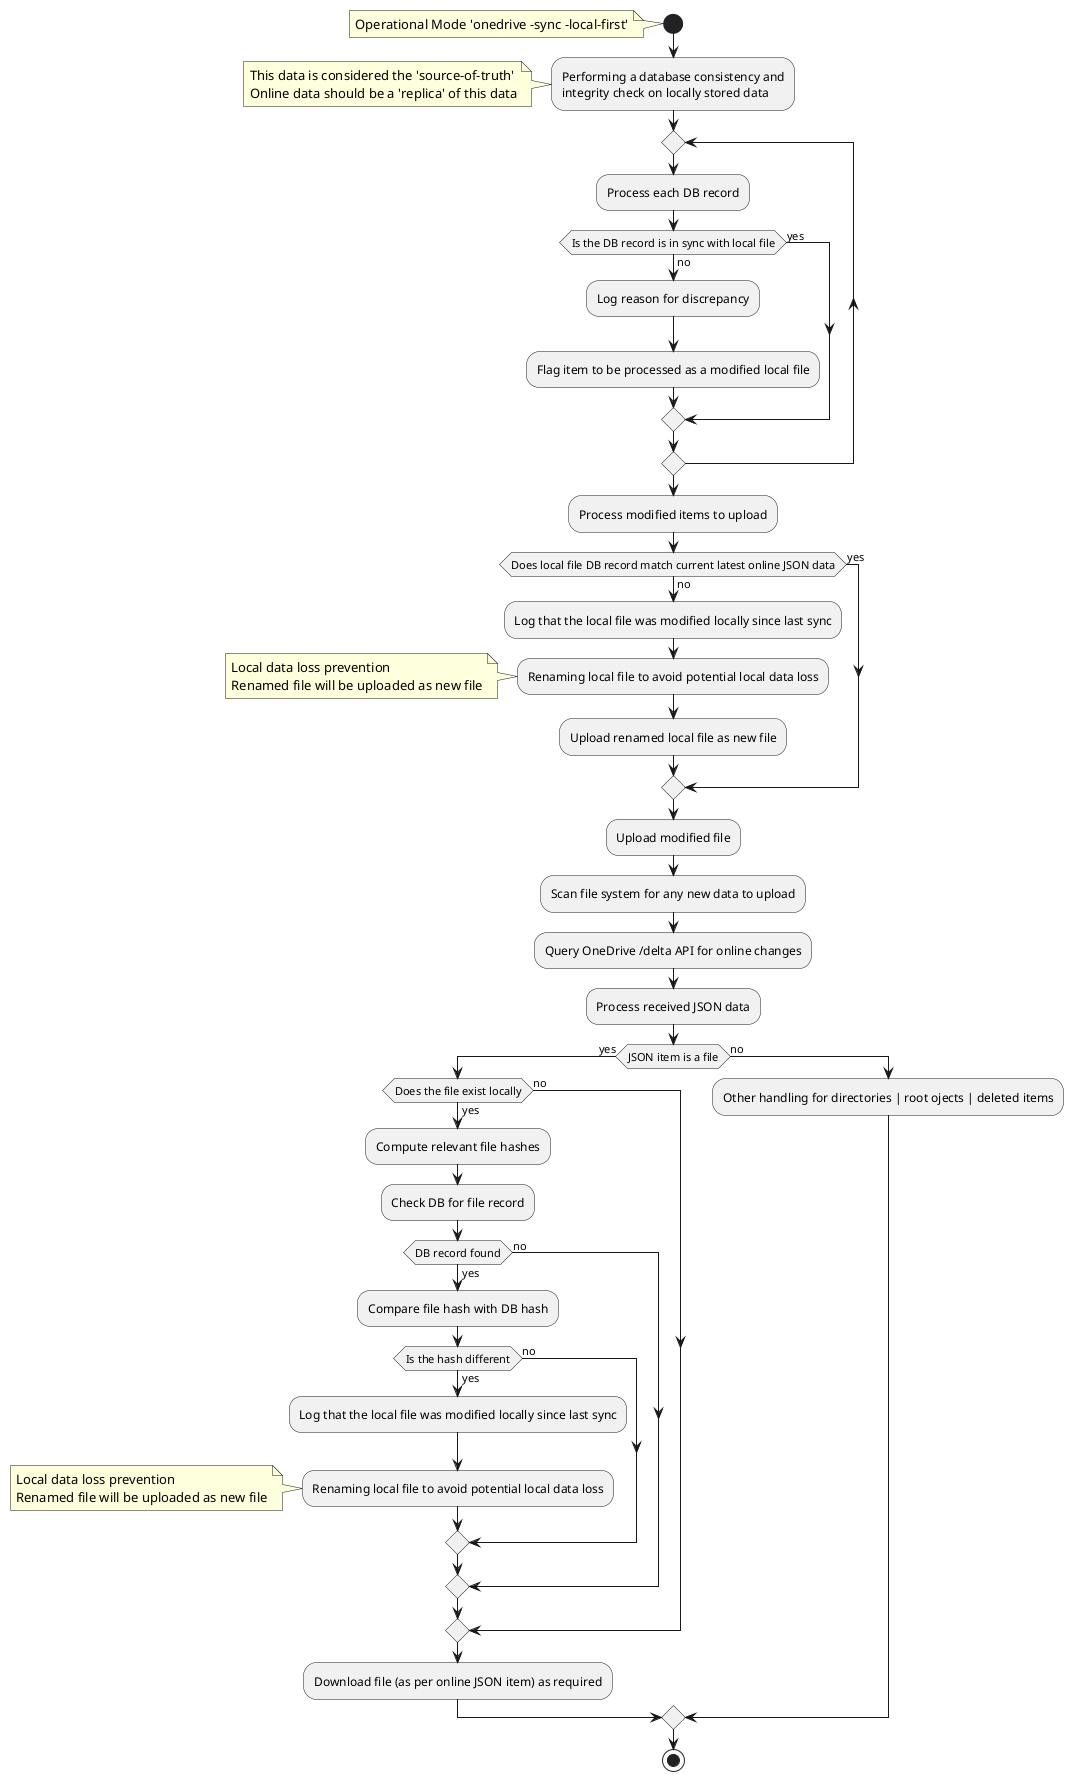@startuml
start
note left: Operational Mode 'onedrive -sync -local-first'
:Performing a database consistency and\nintegrity check on locally stored data;
note left: This data is considered the 'source-of-truth'\nOnline data should be a 'replica' of this data
repeat
  :Process each DB record;
  if (Is the DB record is in sync with local file) then (yes)
  
  else (no)
  
    :Log reason for discrepancy;
    :Flag item to be processed as a modified local file;
  
  endif
repeat while

:Process modified items to upload;

if (Does local file DB record match current latest online JSON data) then (yes)

else (no)

  :Log that the local file was modified locally since last sync;
  :Renaming local file to avoid potential local data loss;
  note left: Local data loss prevention\nRenamed file will be uploaded as new file
  :Upload renamed local file as new file;

endif

:Upload modified file;

:Scan file system for any new data to upload;

:Query OneDrive /delta API for online changes;

:Process received JSON data;
if (JSON item is a file) then (yes)
  if (Does the file exist locally) then (yes)
    :Compute relevant file hashes;
    :Check DB for file record;
    if (DB record found) then (yes)
      :Compare file hash with DB hash;
      if (Is the hash different) then (yes)
        :Log that the local file was modified locally since last sync;
        :Renaming local file to avoid potential local data loss;
        note left: Local data loss prevention\nRenamed file will be uploaded as new file
      else (no)
      endif
    else (no)
    
    endif
  else (no)
  endif

  :Download file (as per online JSON item) as required;
  
else (no)
  :Other handling for directories | root ojects | deleted items;
endif
stop
@enduml